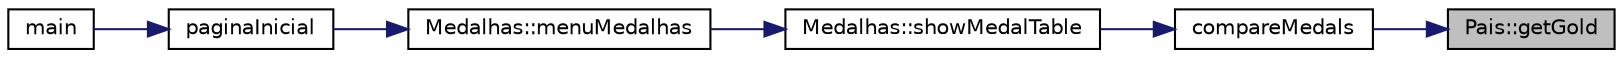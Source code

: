 digraph "Pais::getGold"
{
 // LATEX_PDF_SIZE
  edge [fontname="Helvetica",fontsize="10",labelfontname="Helvetica",labelfontsize="10"];
  node [fontname="Helvetica",fontsize="10",shape=record];
  rankdir="RL";
  Node1 [label="Pais::getGold",height=0.2,width=0.4,color="black", fillcolor="grey75", style="filled", fontcolor="black",tooltip="Retorna o número de medalhas de ouro do país objeto da classe Pais."];
  Node1 -> Node2 [dir="back",color="midnightblue",fontsize="10",style="solid",fontname="Helvetica"];
  Node2 [label="compareMedals",height=0.2,width=0.4,color="black", fillcolor="white", style="filled",URL="$_medalhas_8cpp.html#a6d7aa67f6e0d6c6fee733060106bfd84",tooltip=" "];
  Node2 -> Node3 [dir="back",color="midnightblue",fontsize="10",style="solid",fontname="Helvetica"];
  Node3 [label="Medalhas::showMedalTable",height=0.2,width=0.4,color="black", fillcolor="white", style="filled",URL="$class_medalhas.html#a37866111e7cc41c679fa8e4bcfa9c5fd",tooltip="Imprime a tabela de medalhas."];
  Node3 -> Node4 [dir="back",color="midnightblue",fontsize="10",style="solid",fontname="Helvetica"];
  Node4 [label="Medalhas::menuMedalhas",height=0.2,width=0.4,color="black", fillcolor="white", style="filled",URL="$class_medalhas.html#a0e18eade264886c26064a60173a11a29",tooltip="Menu que lida com a intenção do usuário de atribuir medalhas, remover medalhas e ver o quadro de meda..."];
  Node4 -> Node5 [dir="back",color="midnightblue",fontsize="10",style="solid",fontname="Helvetica"];
  Node5 [label="paginaInicial",height=0.2,width=0.4,color="black", fillcolor="white", style="filled",URL="$menu_8h.html#a96dac07912e4edb4cb4e758e0130cf0d",tooltip="Esta função é o página inicial do programa. Todos os objetivos do projeto se fazem dentro desta funçã..."];
  Node5 -> Node6 [dir="back",color="midnightblue",fontsize="10",style="solid",fontname="Helvetica"];
  Node6 [label="main",height=0.2,width=0.4,color="black", fillcolor="white", style="filled",URL="$main_8cpp.html#ae66f6b31b5ad750f1fe042a706a4e3d4",tooltip=" "];
}
